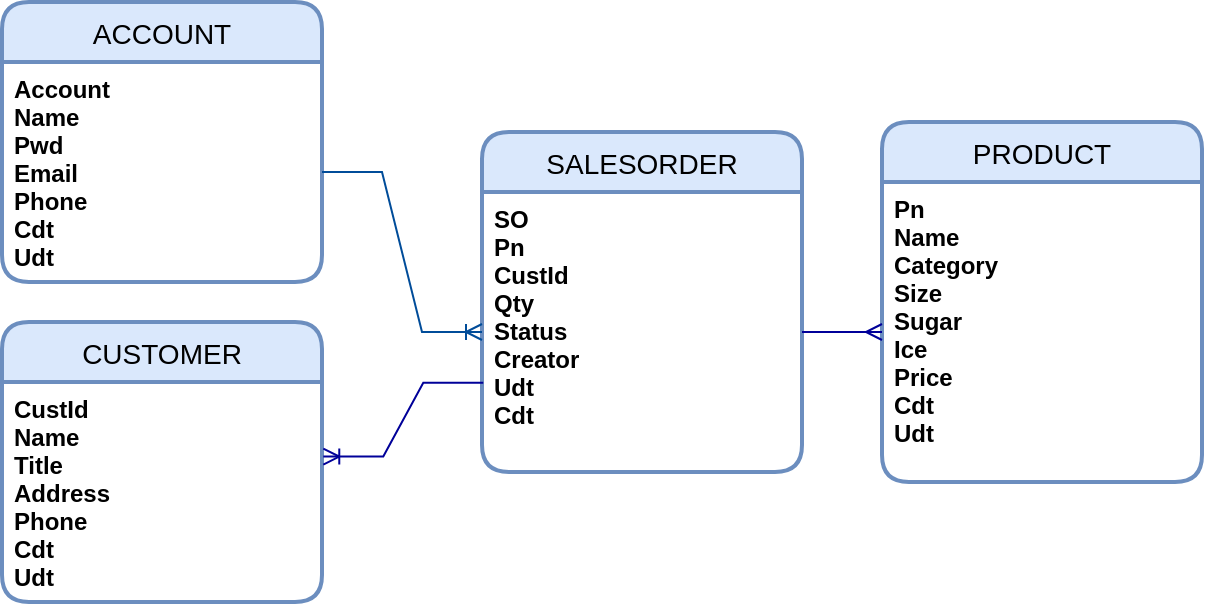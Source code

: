 <mxfile version="16.4.3" type="device"><diagram id="OYBdeGPgP2ZNIBpYxlsY" name="Page-1"><mxGraphModel dx="782" dy="437" grid="1" gridSize="10" guides="1" tooltips="1" connect="1" arrows="1" fold="1" page="1" pageScale="1" pageWidth="827" pageHeight="1169" math="0" shadow="0"><root><mxCell id="0"/><mxCell id="1" parent="0"/><mxCell id="XffxinvL166OKsx7YDAB-22" value="ACCOUNT" style="swimlane;childLayout=stackLayout;horizontal=1;startSize=30;horizontalStack=0;rounded=1;fontSize=14;fontStyle=0;strokeWidth=2;resizeParent=0;resizeLast=1;shadow=0;dashed=0;align=center;fillColor=#dae8fc;strokeColor=#6c8ebf;" vertex="1" parent="1"><mxGeometry x="80" y="230" width="160" height="140" as="geometry"/></mxCell><mxCell id="XffxinvL166OKsx7YDAB-23" value="Account&#10;Name&#10;Pwd&#10;Email&#10;Phone&#10;Cdt&#10;Udt" style="align=left;strokeColor=none;fillColor=none;spacingLeft=4;fontSize=12;verticalAlign=top;resizable=0;rotatable=0;part=1;fontStyle=1" vertex="1" parent="XffxinvL166OKsx7YDAB-22"><mxGeometry y="30" width="160" height="110" as="geometry"/></mxCell><mxCell id="XffxinvL166OKsx7YDAB-24" value="PRODUCT" style="swimlane;childLayout=stackLayout;horizontal=1;startSize=30;horizontalStack=0;rounded=1;fontSize=14;fontStyle=0;strokeWidth=2;resizeParent=0;resizeLast=1;shadow=0;dashed=0;align=center;fillColor=#dae8fc;strokeColor=#6c8ebf;" vertex="1" parent="1"><mxGeometry x="520" y="290" width="160" height="180" as="geometry"/></mxCell><mxCell id="XffxinvL166OKsx7YDAB-25" value="Pn&#10;Name&#10;Category&#10;Size&#10;Sugar&#10;Ice&#10;Price&#10;Cdt&#10;Udt" style="align=left;strokeColor=none;fillColor=none;spacingLeft=4;fontSize=12;verticalAlign=top;resizable=0;rotatable=0;part=1;fontStyle=1" vertex="1" parent="XffxinvL166OKsx7YDAB-24"><mxGeometry y="30" width="160" height="150" as="geometry"/></mxCell><mxCell id="XffxinvL166OKsx7YDAB-26" value="CUSTOMER" style="swimlane;childLayout=stackLayout;horizontal=1;startSize=30;horizontalStack=0;rounded=1;fontSize=14;fontStyle=0;strokeWidth=2;resizeParent=0;resizeLast=1;shadow=0;dashed=0;align=center;fillColor=#dae8fc;strokeColor=#6c8ebf;" vertex="1" parent="1"><mxGeometry x="80" y="390" width="160" height="140" as="geometry"/></mxCell><mxCell id="XffxinvL166OKsx7YDAB-27" value="CustId&#10;Name&#10;Title&#10;Address&#10;Phone&#10;Cdt&#10;Udt" style="align=left;strokeColor=none;fillColor=none;spacingLeft=4;fontSize=12;verticalAlign=top;resizable=0;rotatable=0;part=1;fontStyle=1" vertex="1" parent="XffxinvL166OKsx7YDAB-26"><mxGeometry y="30" width="160" height="110" as="geometry"/></mxCell><mxCell id="XffxinvL166OKsx7YDAB-29" value="SALESORDER" style="swimlane;childLayout=stackLayout;horizontal=1;startSize=30;horizontalStack=0;rounded=1;fontSize=14;fontStyle=0;strokeWidth=2;resizeParent=0;resizeLast=1;shadow=0;dashed=0;align=center;fillColor=#dae8fc;strokeColor=#6c8ebf;" vertex="1" parent="1"><mxGeometry x="320" y="295" width="160" height="170" as="geometry"/></mxCell><mxCell id="XffxinvL166OKsx7YDAB-30" value="SO&#10;Pn&#10;CustId&#10;Qty&#10;Status&#10;Creator&#10;Udt&#10;Cdt" style="align=left;strokeColor=none;fillColor=none;spacingLeft=4;fontSize=12;verticalAlign=top;resizable=0;rotatable=0;part=1;fontStyle=1" vertex="1" parent="XffxinvL166OKsx7YDAB-29"><mxGeometry y="30" width="160" height="140" as="geometry"/></mxCell><mxCell id="XffxinvL166OKsx7YDAB-54" value="" style="edgeStyle=entityRelationEdgeStyle;fontSize=12;html=1;endArrow=ERmany;rounded=0;exitX=1;exitY=0.5;exitDx=0;exitDy=0;strokeColor=#000099;" edge="1" parent="1" source="XffxinvL166OKsx7YDAB-30" target="XffxinvL166OKsx7YDAB-25"><mxGeometry width="100" height="100" relative="1" as="geometry"><mxPoint x="470" y="390" as="sourcePoint"/><mxPoint x="450" y="290" as="targetPoint"/></mxGeometry></mxCell><mxCell id="XffxinvL166OKsx7YDAB-55" value="" style="edgeStyle=entityRelationEdgeStyle;fontSize=12;html=1;endArrow=ERoneToMany;rounded=0;entryX=0;entryY=0.5;entryDx=0;entryDy=0;exitX=1;exitY=0.5;exitDx=0;exitDy=0;fillColor=#dae8fc;strokeColor=#004C99;" edge="1" parent="1" source="XffxinvL166OKsx7YDAB-23" target="XffxinvL166OKsx7YDAB-30"><mxGeometry width="100" height="100" relative="1" as="geometry"><mxPoint x="350" y="390" as="sourcePoint"/><mxPoint x="450" y="290" as="targetPoint"/></mxGeometry></mxCell><mxCell id="XffxinvL166OKsx7YDAB-56" value="" style="edgeStyle=entityRelationEdgeStyle;fontSize=12;html=1;endArrow=ERoneToMany;rounded=0;exitX=0.004;exitY=0.681;exitDx=0;exitDy=0;exitPerimeter=0;entryX=1.004;entryY=0.339;entryDx=0;entryDy=0;entryPerimeter=0;strokeColor=#000099;" edge="1" parent="1" source="XffxinvL166OKsx7YDAB-30" target="XffxinvL166OKsx7YDAB-27"><mxGeometry width="100" height="100" relative="1" as="geometry"><mxPoint x="350" y="490" as="sourcePoint"/><mxPoint x="340" y="560" as="targetPoint"/></mxGeometry></mxCell></root></mxGraphModel></diagram></mxfile>